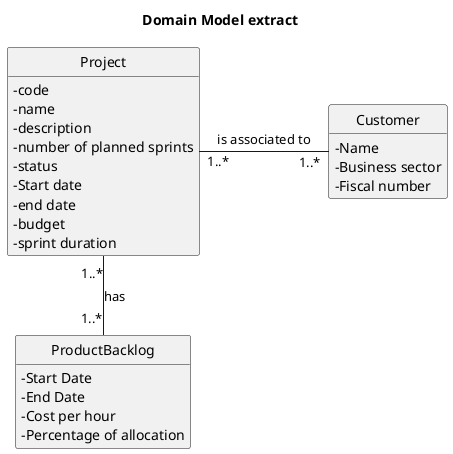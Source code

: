 @startuml
'https://plantuml.com/class-diagram
hide circle
skinparam classAttributeIconSize 0
hide methods

title Domain Model extract

class ProductBacklog {
    -Start Date
    -End Date
    -Cost per hour
    -Percentage of allocation
}


class Project {
    -code
    -name
    -description
    -number of planned sprints
    -status
    -Start date
    -end date
    -budget
    -sprint duration
}

class Customer{
-Name
-Business sector
-Fiscal number
}


Project"1..*" -right- "1..*" Customer: is associated to
Project "1..*" -- "1..*" ProductBacklog: has



@enduml